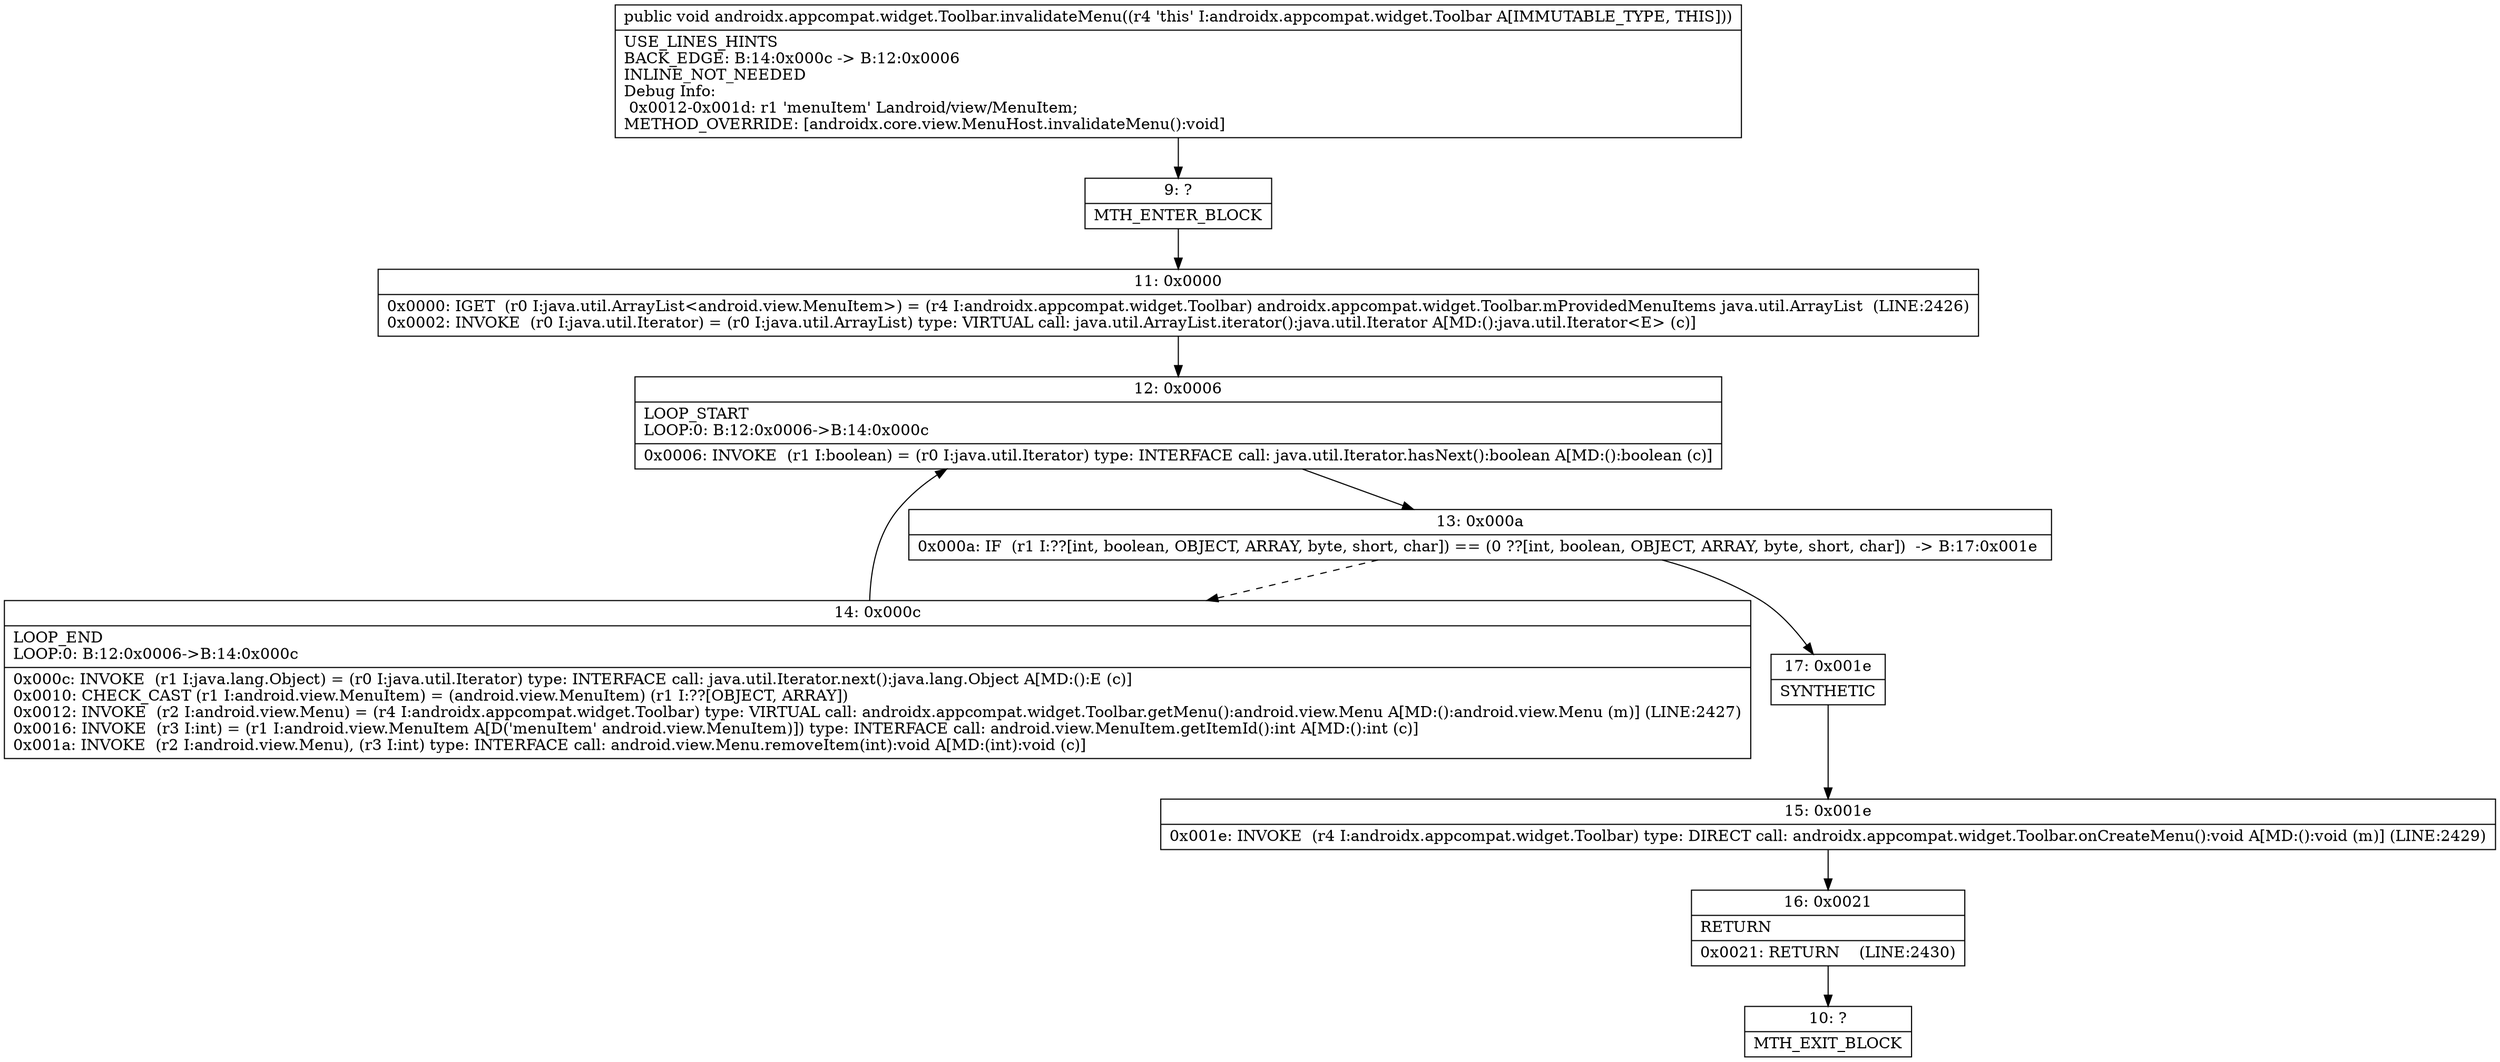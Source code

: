 digraph "CFG forandroidx.appcompat.widget.Toolbar.invalidateMenu()V" {
Node_9 [shape=record,label="{9\:\ ?|MTH_ENTER_BLOCK\l}"];
Node_11 [shape=record,label="{11\:\ 0x0000|0x0000: IGET  (r0 I:java.util.ArrayList\<android.view.MenuItem\>) = (r4 I:androidx.appcompat.widget.Toolbar) androidx.appcompat.widget.Toolbar.mProvidedMenuItems java.util.ArrayList  (LINE:2426)\l0x0002: INVOKE  (r0 I:java.util.Iterator) = (r0 I:java.util.ArrayList) type: VIRTUAL call: java.util.ArrayList.iterator():java.util.Iterator A[MD:():java.util.Iterator\<E\> (c)]\l}"];
Node_12 [shape=record,label="{12\:\ 0x0006|LOOP_START\lLOOP:0: B:12:0x0006\-\>B:14:0x000c\l|0x0006: INVOKE  (r1 I:boolean) = (r0 I:java.util.Iterator) type: INTERFACE call: java.util.Iterator.hasNext():boolean A[MD:():boolean (c)]\l}"];
Node_13 [shape=record,label="{13\:\ 0x000a|0x000a: IF  (r1 I:??[int, boolean, OBJECT, ARRAY, byte, short, char]) == (0 ??[int, boolean, OBJECT, ARRAY, byte, short, char])  \-\> B:17:0x001e \l}"];
Node_14 [shape=record,label="{14\:\ 0x000c|LOOP_END\lLOOP:0: B:12:0x0006\-\>B:14:0x000c\l|0x000c: INVOKE  (r1 I:java.lang.Object) = (r0 I:java.util.Iterator) type: INTERFACE call: java.util.Iterator.next():java.lang.Object A[MD:():E (c)]\l0x0010: CHECK_CAST (r1 I:android.view.MenuItem) = (android.view.MenuItem) (r1 I:??[OBJECT, ARRAY]) \l0x0012: INVOKE  (r2 I:android.view.Menu) = (r4 I:androidx.appcompat.widget.Toolbar) type: VIRTUAL call: androidx.appcompat.widget.Toolbar.getMenu():android.view.Menu A[MD:():android.view.Menu (m)] (LINE:2427)\l0x0016: INVOKE  (r3 I:int) = (r1 I:android.view.MenuItem A[D('menuItem' android.view.MenuItem)]) type: INTERFACE call: android.view.MenuItem.getItemId():int A[MD:():int (c)]\l0x001a: INVOKE  (r2 I:android.view.Menu), (r3 I:int) type: INTERFACE call: android.view.Menu.removeItem(int):void A[MD:(int):void (c)]\l}"];
Node_17 [shape=record,label="{17\:\ 0x001e|SYNTHETIC\l}"];
Node_15 [shape=record,label="{15\:\ 0x001e|0x001e: INVOKE  (r4 I:androidx.appcompat.widget.Toolbar) type: DIRECT call: androidx.appcompat.widget.Toolbar.onCreateMenu():void A[MD:():void (m)] (LINE:2429)\l}"];
Node_16 [shape=record,label="{16\:\ 0x0021|RETURN\l|0x0021: RETURN    (LINE:2430)\l}"];
Node_10 [shape=record,label="{10\:\ ?|MTH_EXIT_BLOCK\l}"];
MethodNode[shape=record,label="{public void androidx.appcompat.widget.Toolbar.invalidateMenu((r4 'this' I:androidx.appcompat.widget.Toolbar A[IMMUTABLE_TYPE, THIS]))  | USE_LINES_HINTS\lBACK_EDGE: B:14:0x000c \-\> B:12:0x0006\lINLINE_NOT_NEEDED\lDebug Info:\l  0x0012\-0x001d: r1 'menuItem' Landroid\/view\/MenuItem;\lMETHOD_OVERRIDE: [androidx.core.view.MenuHost.invalidateMenu():void]\l}"];
MethodNode -> Node_9;Node_9 -> Node_11;
Node_11 -> Node_12;
Node_12 -> Node_13;
Node_13 -> Node_14[style=dashed];
Node_13 -> Node_17;
Node_14 -> Node_12;
Node_17 -> Node_15;
Node_15 -> Node_16;
Node_16 -> Node_10;
}

